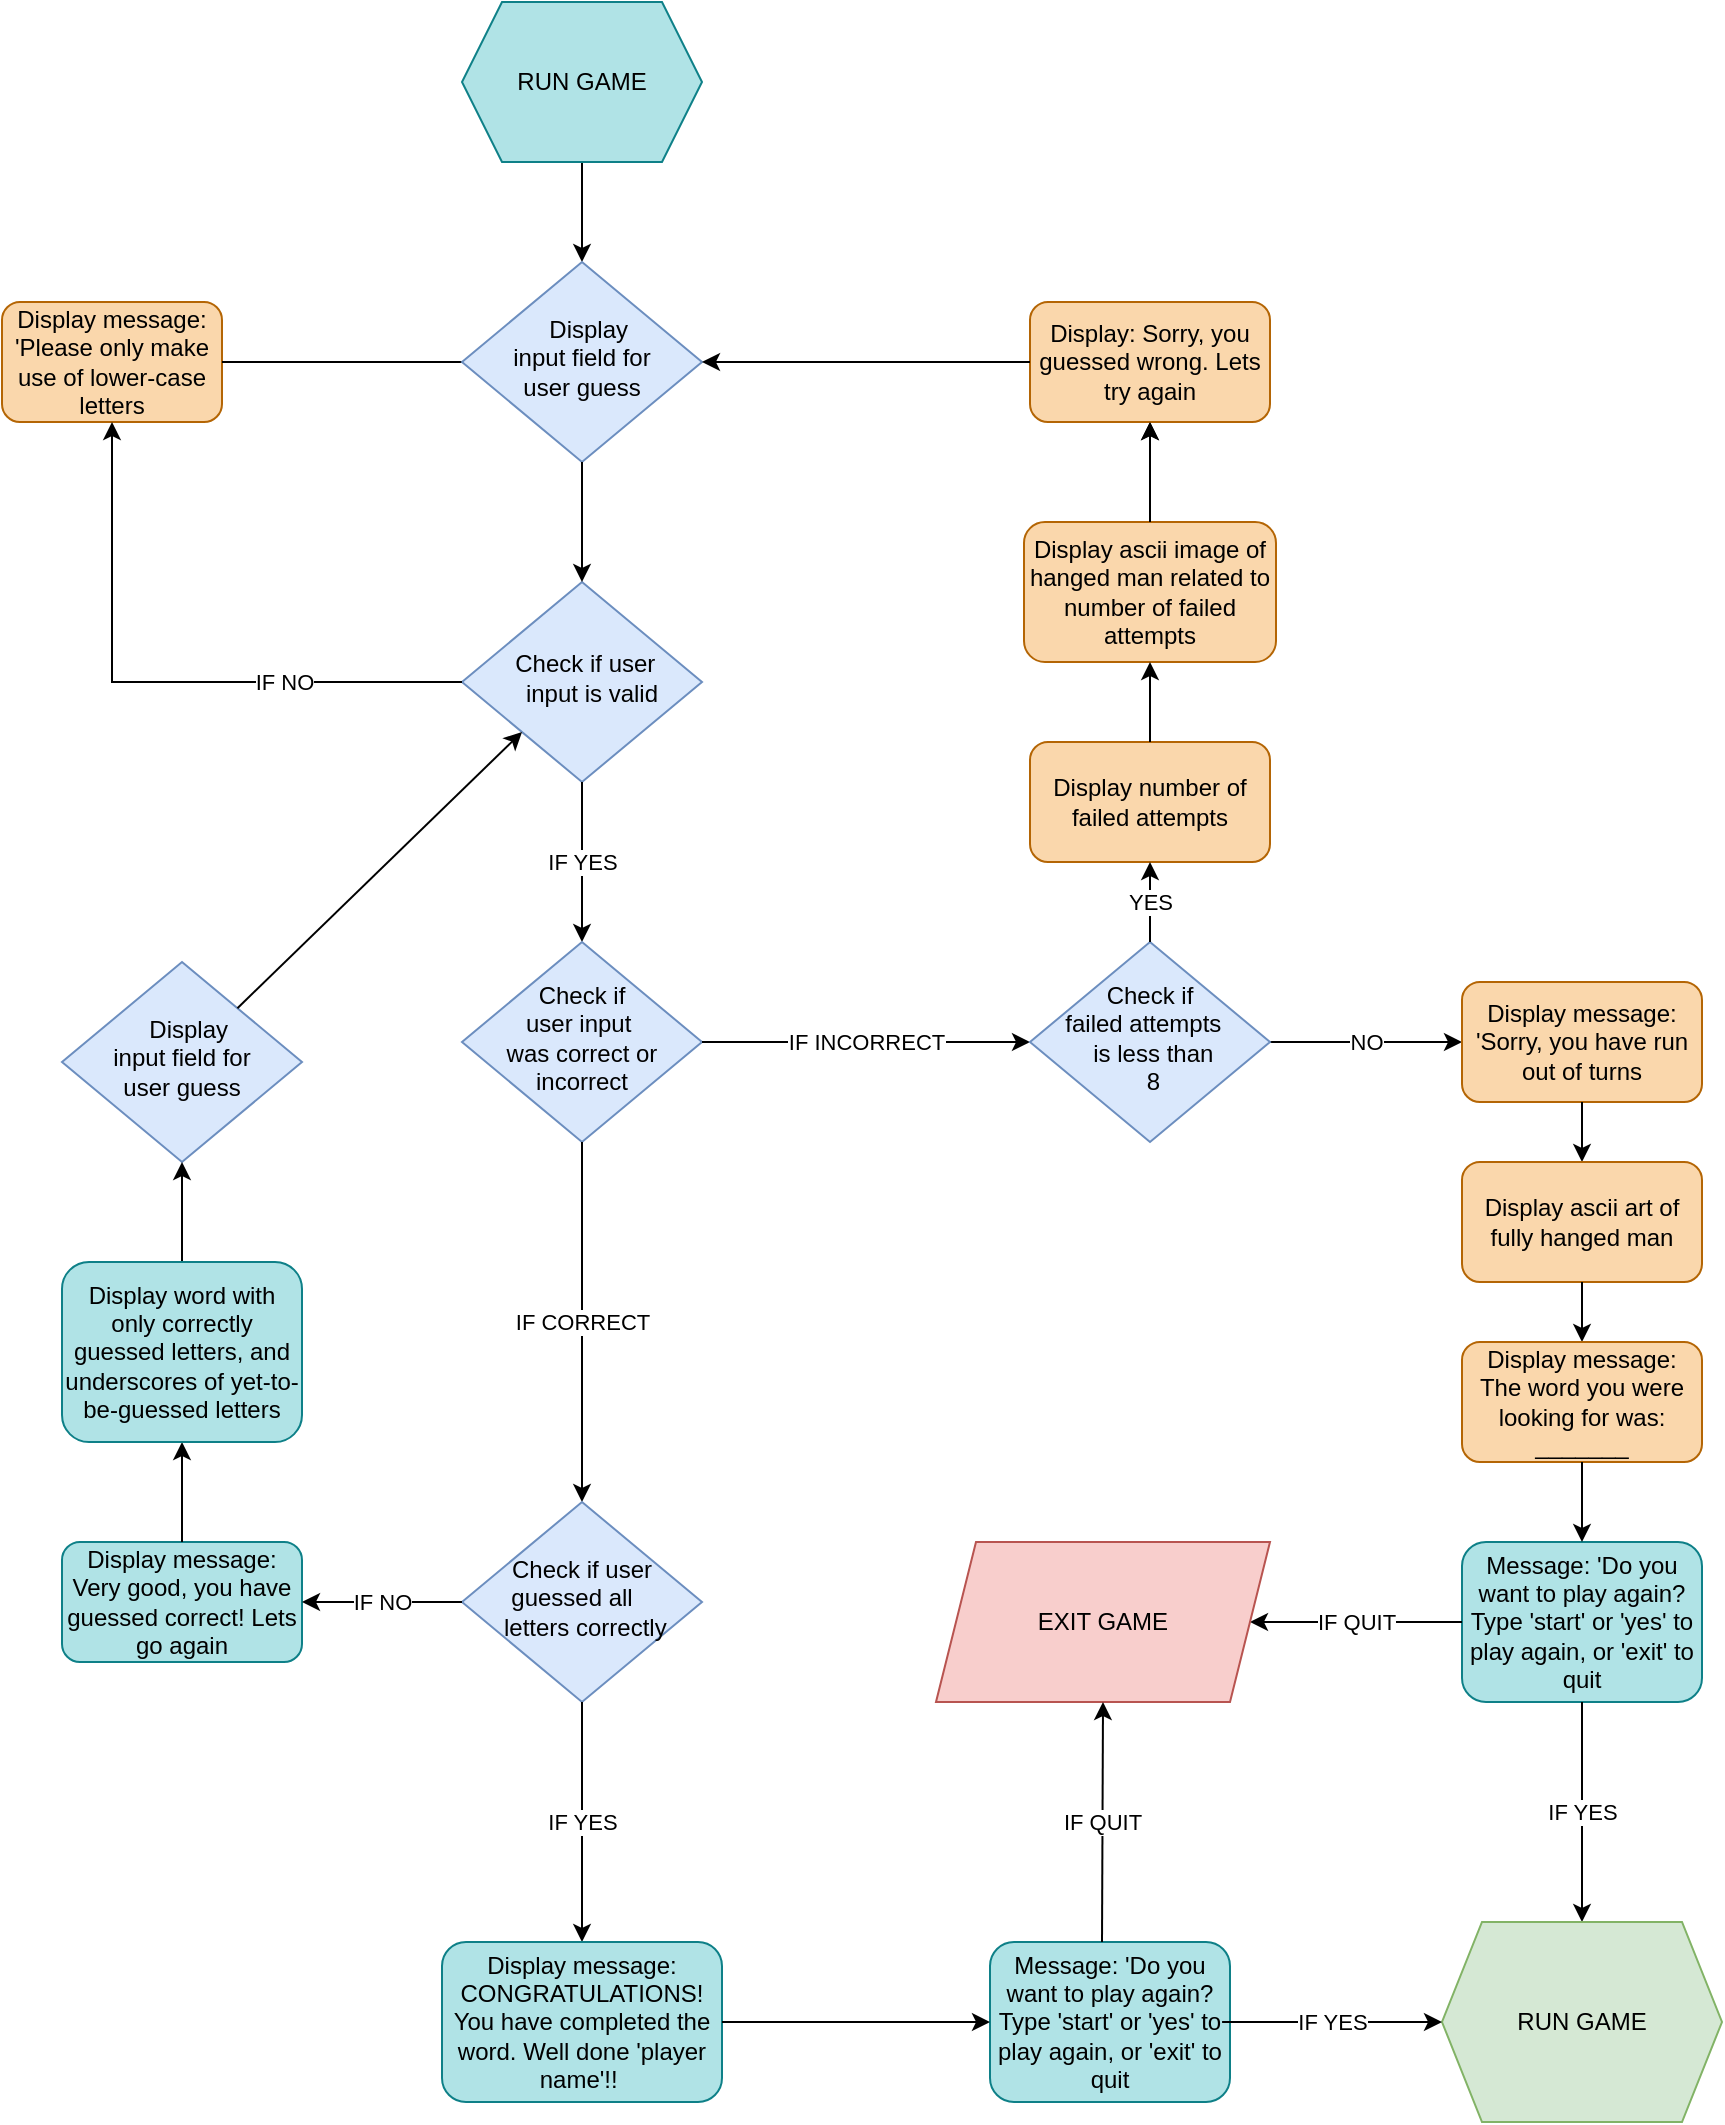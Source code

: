 <mxfile version="21.3.4" type="github">
  <diagram id="C5RBs43oDa-KdzZeNtuy" name="Page-1">
    <mxGraphModel dx="1877" dy="573" grid="1" gridSize="10" guides="1" tooltips="1" connect="1" arrows="1" fold="1" page="1" pageScale="1" pageWidth="827" pageHeight="1169" math="0" shadow="0">
      <root>
        <mxCell id="WIyWlLk6GJQsqaUBKTNV-0" />
        <mxCell id="WIyWlLk6GJQsqaUBKTNV-1" parent="WIyWlLk6GJQsqaUBKTNV-0" />
        <mxCell id="WIyWlLk6GJQsqaUBKTNV-6" value="&amp;nbsp; &amp;nbsp; &amp;nbsp; Check if user&amp;nbsp; &amp;nbsp; &amp;nbsp; &amp;nbsp; &amp;nbsp;input is valid" style="rhombus;whiteSpace=wrap;html=1;shadow=0;fontFamily=Helvetica;fontSize=12;align=center;strokeWidth=1;spacing=6;spacingTop=-4;fillColor=#dae8fc;strokeColor=#6c8ebf;" parent="WIyWlLk6GJQsqaUBKTNV-1" vertex="1">
          <mxGeometry x="150" y="320" width="120" height="100" as="geometry" />
        </mxCell>
        <mxCell id="WIyWlLk6GJQsqaUBKTNV-7" value="Display message: &#39;Please only make use of lower-case letters" style="rounded=1;whiteSpace=wrap;html=1;fontSize=12;glass=0;strokeWidth=1;shadow=0;fillColor=#fad7ac;strokeColor=#b46504;" parent="WIyWlLk6GJQsqaUBKTNV-1" vertex="1">
          <mxGeometry x="-80" y="180" width="110" height="60" as="geometry" />
        </mxCell>
        <mxCell id="WIyWlLk6GJQsqaUBKTNV-11" value="Display message: Very good, you have guessed correct! Lets go again" style="rounded=1;whiteSpace=wrap;html=1;fontSize=12;glass=0;strokeWidth=1;shadow=0;fillColor=#b0e3e6;strokeColor=#0e8088;" parent="WIyWlLk6GJQsqaUBKTNV-1" vertex="1">
          <mxGeometry x="-50" y="800" width="120" height="60" as="geometry" />
        </mxCell>
        <mxCell id="6GsLgLgbVQjyCntK9gup-1" value="" style="edgeStyle=orthogonalEdgeStyle;rounded=0;orthogonalLoop=1;jettySize=auto;html=1;" edge="1" parent="WIyWlLk6GJQsqaUBKTNV-1" source="6GsLgLgbVQjyCntK9gup-0">
          <mxGeometry relative="1" as="geometry">
            <mxPoint x="210" y="160" as="targetPoint" />
          </mxGeometry>
        </mxCell>
        <mxCell id="6GsLgLgbVQjyCntK9gup-0" value="RUN GAME" style="shape=hexagon;perimeter=hexagonPerimeter2;whiteSpace=wrap;html=1;fixedSize=1;fillColor=#b0e3e6;strokeColor=#0e8088;" vertex="1" parent="WIyWlLk6GJQsqaUBKTNV-1">
          <mxGeometry x="150" y="30" width="120" height="80" as="geometry" />
        </mxCell>
        <mxCell id="6GsLgLgbVQjyCntK9gup-28" value="" style="edgeStyle=orthogonalEdgeStyle;rounded=0;orthogonalLoop=1;jettySize=auto;html=1;" edge="1" parent="WIyWlLk6GJQsqaUBKTNV-1" source="6GsLgLgbVQjyCntK9gup-4" target="6GsLgLgbVQjyCntK9gup-5">
          <mxGeometry relative="1" as="geometry" />
        </mxCell>
        <mxCell id="6GsLgLgbVQjyCntK9gup-4" value="Display ascii image of hanged man related to number of failed attempts" style="rounded=1;whiteSpace=wrap;html=1;fillColor=#fad7ac;strokeColor=#b46504;" vertex="1" parent="WIyWlLk6GJQsqaUBKTNV-1">
          <mxGeometry x="431" y="290" width="126" height="70" as="geometry" />
        </mxCell>
        <mxCell id="6GsLgLgbVQjyCntK9gup-5" value="Display: Sorry, you guessed wrong. Lets try again" style="rounded=1;whiteSpace=wrap;html=1;fillColor=#fad7ac;strokeColor=#b46504;" vertex="1" parent="WIyWlLk6GJQsqaUBKTNV-1">
          <mxGeometry x="434" y="180" width="120" height="60" as="geometry" />
        </mxCell>
        <mxCell id="6GsLgLgbVQjyCntK9gup-6" value="" style="endArrow=classic;html=1;rounded=0;entryX=0.5;entryY=1;entryDx=0;entryDy=0;exitX=0.5;exitY=0;exitDx=0;exitDy=0;" edge="1" parent="WIyWlLk6GJQsqaUBKTNV-1" source="6GsLgLgbVQjyCntK9gup-4" target="6GsLgLgbVQjyCntK9gup-5">
          <mxGeometry width="50" height="50" relative="1" as="geometry">
            <mxPoint x="620" y="160" as="sourcePoint" />
            <mxPoint x="660" y="120" as="targetPoint" />
          </mxGeometry>
        </mxCell>
        <mxCell id="6GsLgLgbVQjyCntK9gup-7" value="" style="endArrow=classic;html=1;rounded=0;entryX=1;entryY=0.5;entryDx=0;entryDy=0;exitX=1;exitY=0.5;exitDx=0;exitDy=0;" edge="1" parent="WIyWlLk6GJQsqaUBKTNV-1" source="WIyWlLk6GJQsqaUBKTNV-7" target="6GsLgLgbVQjyCntK9gup-11">
          <mxGeometry width="50" height="50" relative="1" as="geometry">
            <mxPoint x="40" y="210" as="sourcePoint" />
            <mxPoint x="270" y="180" as="targetPoint" />
          </mxGeometry>
        </mxCell>
        <mxCell id="6GsLgLgbVQjyCntK9gup-11" value="&amp;nbsp; &amp;nbsp; &amp;nbsp; &amp;nbsp; &amp;nbsp; &amp;nbsp;Display&amp;nbsp; &amp;nbsp; &amp;nbsp; &amp;nbsp; &amp;nbsp; &amp;nbsp; &amp;nbsp;input field for&amp;nbsp; &amp;nbsp; user guess" style="rhombus;whiteSpace=wrap;html=1;shadow=0;fontFamily=Helvetica;fontSize=12;align=center;strokeWidth=1;spacing=6;spacingTop=-4;fillColor=#dae8fc;strokeColor=#6c8ebf;" vertex="1" parent="WIyWlLk6GJQsqaUBKTNV-1">
          <mxGeometry x="150" y="160" width="120" height="100" as="geometry" />
        </mxCell>
        <mxCell id="6GsLgLgbVQjyCntK9gup-12" value="" style="endArrow=classic;html=1;rounded=0;entryX=0.5;entryY=0;entryDx=0;entryDy=0;" edge="1" parent="WIyWlLk6GJQsqaUBKTNV-1" target="WIyWlLk6GJQsqaUBKTNV-6">
          <mxGeometry width="50" height="50" relative="1" as="geometry">
            <mxPoint x="210" y="260" as="sourcePoint" />
            <mxPoint x="260" y="210" as="targetPoint" />
          </mxGeometry>
        </mxCell>
        <mxCell id="6GsLgLgbVQjyCntK9gup-16" value="" style="endArrow=classic;html=1;rounded=0;entryX=0.5;entryY=1;entryDx=0;entryDy=0;exitX=0;exitY=0.5;exitDx=0;exitDy=0;" edge="1" parent="WIyWlLk6GJQsqaUBKTNV-1" source="WIyWlLk6GJQsqaUBKTNV-6" target="WIyWlLk6GJQsqaUBKTNV-7">
          <mxGeometry relative="1" as="geometry">
            <mxPoint x="270" y="369.5" as="sourcePoint" />
            <mxPoint x="370" y="369.5" as="targetPoint" />
            <Array as="points">
              <mxPoint x="-25" y="370" />
            </Array>
          </mxGeometry>
        </mxCell>
        <mxCell id="6GsLgLgbVQjyCntK9gup-17" value="IF NO" style="edgeLabel;resizable=0;html=1;align=center;verticalAlign=middle;" connectable="0" vertex="1" parent="6GsLgLgbVQjyCntK9gup-16">
          <mxGeometry relative="1" as="geometry">
            <mxPoint x="63" as="offset" />
          </mxGeometry>
        </mxCell>
        <mxCell id="6GsLgLgbVQjyCntK9gup-18" value="" style="endArrow=classic;html=1;rounded=0;exitX=0.5;exitY=1;exitDx=0;exitDy=0;" edge="1" parent="WIyWlLk6GJQsqaUBKTNV-1" source="WIyWlLk6GJQsqaUBKTNV-6">
          <mxGeometry relative="1" as="geometry">
            <mxPoint x="190" y="460" as="sourcePoint" />
            <mxPoint x="210" y="500" as="targetPoint" />
          </mxGeometry>
        </mxCell>
        <mxCell id="6GsLgLgbVQjyCntK9gup-19" value="IF YES" style="edgeLabel;resizable=0;html=1;align=center;verticalAlign=middle;" connectable="0" vertex="1" parent="6GsLgLgbVQjyCntK9gup-18">
          <mxGeometry relative="1" as="geometry" />
        </mxCell>
        <mxCell id="6GsLgLgbVQjyCntK9gup-20" value="&amp;nbsp; &amp;nbsp; &amp;nbsp; &amp;nbsp; &amp;nbsp;Check if&amp;nbsp; &amp;nbsp; &amp;nbsp; &amp;nbsp; &amp;nbsp; &amp;nbsp; &amp;nbsp; &amp;nbsp; &amp;nbsp; user input&amp;nbsp; &amp;nbsp; &amp;nbsp; &amp;nbsp; &amp;nbsp; &amp;nbsp; &amp;nbsp; &amp;nbsp;was correct or&amp;nbsp; &amp;nbsp; &amp;nbsp; incorrect" style="rhombus;whiteSpace=wrap;html=1;shadow=0;fontFamily=Helvetica;fontSize=12;align=center;strokeWidth=1;spacing=6;spacingTop=-4;fillColor=#dae8fc;strokeColor=#6c8ebf;" vertex="1" parent="WIyWlLk6GJQsqaUBKTNV-1">
          <mxGeometry x="150" y="500" width="120" height="100" as="geometry" />
        </mxCell>
        <mxCell id="6GsLgLgbVQjyCntK9gup-21" value="" style="endArrow=classic;html=1;rounded=0;entryX=0;entryY=0.5;entryDx=0;entryDy=0;" edge="1" parent="WIyWlLk6GJQsqaUBKTNV-1" target="6GsLgLgbVQjyCntK9gup-44">
          <mxGeometry relative="1" as="geometry">
            <mxPoint x="270" y="550" as="sourcePoint" />
            <mxPoint x="430" y="550" as="targetPoint" />
          </mxGeometry>
        </mxCell>
        <mxCell id="6GsLgLgbVQjyCntK9gup-22" value="IF INCORRECT" style="edgeLabel;resizable=0;html=1;align=center;verticalAlign=middle;" connectable="0" vertex="1" parent="6GsLgLgbVQjyCntK9gup-21">
          <mxGeometry relative="1" as="geometry" />
        </mxCell>
        <mxCell id="6GsLgLgbVQjyCntK9gup-24" value="" style="endArrow=classic;html=1;rounded=0;entryX=1;entryY=0.5;entryDx=0;entryDy=0;exitX=0;exitY=0.5;exitDx=0;exitDy=0;" edge="1" parent="WIyWlLk6GJQsqaUBKTNV-1" source="6GsLgLgbVQjyCntK9gup-5" target="6GsLgLgbVQjyCntK9gup-11">
          <mxGeometry width="50" height="50" relative="1" as="geometry">
            <mxPoint x="370" y="240" as="sourcePoint" />
            <mxPoint x="420" y="190" as="targetPoint" />
          </mxGeometry>
        </mxCell>
        <mxCell id="6GsLgLgbVQjyCntK9gup-25" value="Display number of failed attempts" style="rounded=1;whiteSpace=wrap;html=1;fillColor=#fad7ac;strokeColor=#b46504;" vertex="1" parent="WIyWlLk6GJQsqaUBKTNV-1">
          <mxGeometry x="434" y="400" width="120" height="60" as="geometry" />
        </mxCell>
        <mxCell id="6GsLgLgbVQjyCntK9gup-29" value="" style="endArrow=classic;html=1;rounded=0;entryX=0.5;entryY=1;entryDx=0;entryDy=0;exitX=0.5;exitY=0;exitDx=0;exitDy=0;" edge="1" parent="WIyWlLk6GJQsqaUBKTNV-1" source="6GsLgLgbVQjyCntK9gup-25" target="6GsLgLgbVQjyCntK9gup-4">
          <mxGeometry width="50" height="50" relative="1" as="geometry">
            <mxPoint x="490" y="400" as="sourcePoint" />
            <mxPoint x="540" y="350" as="targetPoint" />
          </mxGeometry>
        </mxCell>
        <mxCell id="6GsLgLgbVQjyCntK9gup-30" value="" style="endArrow=classic;html=1;rounded=0;entryX=0;entryY=0.5;entryDx=0;entryDy=0;" edge="1" parent="WIyWlLk6GJQsqaUBKTNV-1" target="6GsLgLgbVQjyCntK9gup-32">
          <mxGeometry relative="1" as="geometry">
            <mxPoint x="554" y="550" as="sourcePoint" />
            <mxPoint x="654" y="550" as="targetPoint" />
          </mxGeometry>
        </mxCell>
        <mxCell id="6GsLgLgbVQjyCntK9gup-31" value="NO" style="edgeLabel;resizable=0;html=1;align=center;verticalAlign=middle;" connectable="0" vertex="1" parent="6GsLgLgbVQjyCntK9gup-30">
          <mxGeometry relative="1" as="geometry" />
        </mxCell>
        <mxCell id="6GsLgLgbVQjyCntK9gup-32" value="Display message: &#39;Sorry, you have run out of turns" style="rounded=1;whiteSpace=wrap;html=1;fillColor=#fad7ac;strokeColor=#b46504;" vertex="1" parent="WIyWlLk6GJQsqaUBKTNV-1">
          <mxGeometry x="650" y="520" width="120" height="60" as="geometry" />
        </mxCell>
        <mxCell id="6GsLgLgbVQjyCntK9gup-33" value="" style="endArrow=classic;html=1;rounded=0;exitX=0.5;exitY=1;exitDx=0;exitDy=0;entryX=0.5;entryY=0;entryDx=0;entryDy=0;" edge="1" parent="WIyWlLk6GJQsqaUBKTNV-1" source="6GsLgLgbVQjyCntK9gup-32" target="6GsLgLgbVQjyCntK9gup-34">
          <mxGeometry width="50" height="50" relative="1" as="geometry">
            <mxPoint x="690" y="640" as="sourcePoint" />
            <mxPoint x="704" y="630" as="targetPoint" />
          </mxGeometry>
        </mxCell>
        <mxCell id="6GsLgLgbVQjyCntK9gup-34" value="Display ascii art of fully hanged man" style="rounded=1;whiteSpace=wrap;html=1;fillColor=#fad7ac;strokeColor=#b46504;" vertex="1" parent="WIyWlLk6GJQsqaUBKTNV-1">
          <mxGeometry x="650" y="610" width="120" height="60" as="geometry" />
        </mxCell>
        <mxCell id="6GsLgLgbVQjyCntK9gup-36" value="" style="endArrow=classic;html=1;rounded=0;exitX=0.5;exitY=1;exitDx=0;exitDy=0;" edge="1" parent="WIyWlLk6GJQsqaUBKTNV-1" source="6GsLgLgbVQjyCntK9gup-34">
          <mxGeometry width="50" height="50" relative="1" as="geometry">
            <mxPoint x="730" y="770" as="sourcePoint" />
            <mxPoint x="710" y="700" as="targetPoint" />
          </mxGeometry>
        </mxCell>
        <mxCell id="6GsLgLgbVQjyCntK9gup-37" value="Message: &#39;Do you want to play again?&lt;br&gt;Type &#39;start&#39; or &#39;yes&#39; to play again, or &#39;exit&#39; to quit" style="rounded=1;whiteSpace=wrap;html=1;fillColor=#b0e3e6;strokeColor=#0e8088;" vertex="1" parent="WIyWlLk6GJQsqaUBKTNV-1">
          <mxGeometry x="650" y="800" width="120" height="80" as="geometry" />
        </mxCell>
        <mxCell id="6GsLgLgbVQjyCntK9gup-38" value="" style="endArrow=classic;html=1;rounded=0;entryX=0.5;entryY=0;entryDx=0;entryDy=0;" edge="1" parent="WIyWlLk6GJQsqaUBKTNV-1" target="6GsLgLgbVQjyCntK9gup-40">
          <mxGeometry relative="1" as="geometry">
            <mxPoint x="710" y="880" as="sourcePoint" />
            <mxPoint x="709.5" y="880" as="targetPoint" />
          </mxGeometry>
        </mxCell>
        <mxCell id="6GsLgLgbVQjyCntK9gup-39" value="IF YES" style="edgeLabel;resizable=0;html=1;align=center;verticalAlign=middle;" connectable="0" vertex="1" parent="6GsLgLgbVQjyCntK9gup-38">
          <mxGeometry relative="1" as="geometry" />
        </mxCell>
        <mxCell id="6GsLgLgbVQjyCntK9gup-40" value="RUN GAME" style="shape=hexagon;perimeter=hexagonPerimeter2;whiteSpace=wrap;html=1;fixedSize=1;fillColor=#d5e8d4;strokeColor=#82b366;" vertex="1" parent="WIyWlLk6GJQsqaUBKTNV-1">
          <mxGeometry x="640" y="990" width="140" height="100" as="geometry" />
        </mxCell>
        <mxCell id="6GsLgLgbVQjyCntK9gup-41" value="" style="endArrow=classic;html=1;rounded=0;exitX=0;exitY=0.5;exitDx=0;exitDy=0;entryX=1;entryY=0.5;entryDx=0;entryDy=0;" edge="1" parent="WIyWlLk6GJQsqaUBKTNV-1" source="6GsLgLgbVQjyCntK9gup-37" target="6GsLgLgbVQjyCntK9gup-43">
          <mxGeometry relative="1" as="geometry">
            <mxPoint x="510" y="930" as="sourcePoint" />
            <mxPoint x="550" y="780" as="targetPoint" />
          </mxGeometry>
        </mxCell>
        <mxCell id="6GsLgLgbVQjyCntK9gup-42" value="IF QUIT" style="edgeLabel;resizable=0;html=1;align=center;verticalAlign=middle;" connectable="0" vertex="1" parent="6GsLgLgbVQjyCntK9gup-41">
          <mxGeometry relative="1" as="geometry" />
        </mxCell>
        <mxCell id="6GsLgLgbVQjyCntK9gup-43" value="EXIT GAME" style="shape=parallelogram;perimeter=parallelogramPerimeter;whiteSpace=wrap;html=1;fixedSize=1;fillColor=#f8cecc;strokeColor=#b85450;" vertex="1" parent="WIyWlLk6GJQsqaUBKTNV-1">
          <mxGeometry x="387" y="800" width="167" height="80" as="geometry" />
        </mxCell>
        <mxCell id="6GsLgLgbVQjyCntK9gup-44" value="&amp;nbsp; &amp;nbsp; &amp;nbsp; &amp;nbsp; &amp;nbsp;Check if&amp;nbsp; &amp;nbsp; &amp;nbsp; &amp;nbsp; &amp;nbsp; &amp;nbsp; &amp;nbsp;failed attempts&amp;nbsp; &amp;nbsp; &amp;nbsp; &amp;nbsp; &amp;nbsp; &amp;nbsp; is less than&amp;nbsp; &amp;nbsp; &amp;nbsp; &amp;nbsp;8" style="rhombus;whiteSpace=wrap;html=1;shadow=0;fontFamily=Helvetica;fontSize=12;align=center;strokeWidth=1;spacing=6;spacingTop=-4;fillColor=#dae8fc;strokeColor=#6c8ebf;" vertex="1" parent="WIyWlLk6GJQsqaUBKTNV-1">
          <mxGeometry x="434" y="500" width="120" height="100" as="geometry" />
        </mxCell>
        <mxCell id="6GsLgLgbVQjyCntK9gup-47" value="" style="endArrow=classic;html=1;rounded=0;entryX=0.5;entryY=1;entryDx=0;entryDy=0;" edge="1" parent="WIyWlLk6GJQsqaUBKTNV-1" target="6GsLgLgbVQjyCntK9gup-25">
          <mxGeometry relative="1" as="geometry">
            <mxPoint x="494" y="500" as="sourcePoint" />
            <mxPoint x="590" y="500" as="targetPoint" />
          </mxGeometry>
        </mxCell>
        <mxCell id="6GsLgLgbVQjyCntK9gup-48" value="YES" style="edgeLabel;resizable=0;html=1;align=center;verticalAlign=middle;" connectable="0" vertex="1" parent="6GsLgLgbVQjyCntK9gup-47">
          <mxGeometry relative="1" as="geometry" />
        </mxCell>
        <mxCell id="6GsLgLgbVQjyCntK9gup-49" value="" style="endArrow=classic;html=1;rounded=0;entryX=0.5;entryY=0;entryDx=0;entryDy=0;" edge="1" parent="WIyWlLk6GJQsqaUBKTNV-1" source="6GsLgLgbVQjyCntK9gup-20" target="6GsLgLgbVQjyCntK9gup-57">
          <mxGeometry relative="1" as="geometry">
            <mxPoint x="210" y="600" as="sourcePoint" />
            <mxPoint x="210" y="650" as="targetPoint" />
          </mxGeometry>
        </mxCell>
        <mxCell id="6GsLgLgbVQjyCntK9gup-50" value="IF CORRECT" style="edgeLabel;resizable=0;html=1;align=center;verticalAlign=middle;" connectable="0" vertex="1" parent="6GsLgLgbVQjyCntK9gup-49">
          <mxGeometry relative="1" as="geometry" />
        </mxCell>
        <mxCell id="6GsLgLgbVQjyCntK9gup-52" value="Display message: The word you were looking for was: _______" style="rounded=1;whiteSpace=wrap;html=1;fillColor=#fad7ac;strokeColor=#b46504;" vertex="1" parent="WIyWlLk6GJQsqaUBKTNV-1">
          <mxGeometry x="650" y="700" width="120" height="60" as="geometry" />
        </mxCell>
        <mxCell id="6GsLgLgbVQjyCntK9gup-53" value="" style="endArrow=classic;html=1;rounded=0;entryX=0.5;entryY=0;entryDx=0;entryDy=0;" edge="1" parent="WIyWlLk6GJQsqaUBKTNV-1" target="6GsLgLgbVQjyCntK9gup-37">
          <mxGeometry width="50" height="50" relative="1" as="geometry">
            <mxPoint x="710" y="760" as="sourcePoint" />
            <mxPoint x="760" y="710" as="targetPoint" />
          </mxGeometry>
        </mxCell>
        <mxCell id="6GsLgLgbVQjyCntK9gup-54" value="" style="endArrow=classic;html=1;rounded=0;" edge="1" parent="WIyWlLk6GJQsqaUBKTNV-1" source="6GsLgLgbVQjyCntK9gup-51">
          <mxGeometry width="50" height="50" relative="1" as="geometry">
            <mxPoint x="210" y="840" as="sourcePoint" />
            <mxPoint x="10" y="690" as="targetPoint" />
          </mxGeometry>
        </mxCell>
        <mxCell id="6GsLgLgbVQjyCntK9gup-56" value="&amp;nbsp; &amp;nbsp; &amp;nbsp; &amp;nbsp; &amp;nbsp; &amp;nbsp;Display&amp;nbsp; &amp;nbsp; &amp;nbsp; &amp;nbsp; &amp;nbsp; &amp;nbsp; &amp;nbsp;input field for&amp;nbsp; &amp;nbsp; user guess" style="rhombus;whiteSpace=wrap;html=1;shadow=0;fontFamily=Helvetica;fontSize=12;align=center;strokeWidth=1;spacing=6;spacingTop=-4;fillColor=#dae8fc;strokeColor=#6c8ebf;" vertex="1" parent="WIyWlLk6GJQsqaUBKTNV-1">
          <mxGeometry x="-50" y="510" width="120" height="100" as="geometry" />
        </mxCell>
        <mxCell id="6GsLgLgbVQjyCntK9gup-57" value="Check if user guessed all&amp;nbsp; &amp;nbsp; &amp;nbsp;letters correctly" style="rhombus;whiteSpace=wrap;html=1;shadow=0;fontFamily=Helvetica;fontSize=12;align=center;strokeWidth=1;spacing=6;spacingTop=-4;fillColor=#dae8fc;strokeColor=#6c8ebf;" vertex="1" parent="WIyWlLk6GJQsqaUBKTNV-1">
          <mxGeometry x="150" y="780" width="120" height="100" as="geometry" />
        </mxCell>
        <mxCell id="6GsLgLgbVQjyCntK9gup-58" value="" style="endArrow=classic;html=1;rounded=0;entryX=0.5;entryY=1;entryDx=0;entryDy=0;exitX=0.5;exitY=0;exitDx=0;exitDy=0;" edge="1" parent="WIyWlLk6GJQsqaUBKTNV-1" source="6GsLgLgbVQjyCntK9gup-51" target="6GsLgLgbVQjyCntK9gup-56">
          <mxGeometry width="50" height="50" relative="1" as="geometry">
            <mxPoint x="10" y="600" as="sourcePoint" />
            <mxPoint x="60" y="550" as="targetPoint" />
          </mxGeometry>
        </mxCell>
        <mxCell id="6GsLgLgbVQjyCntK9gup-59" value="" style="endArrow=classic;html=1;rounded=0;entryX=0;entryY=1;entryDx=0;entryDy=0;" edge="1" parent="WIyWlLk6GJQsqaUBKTNV-1" source="6GsLgLgbVQjyCntK9gup-56" target="WIyWlLk6GJQsqaUBKTNV-6">
          <mxGeometry width="50" height="50" relative="1" as="geometry">
            <mxPoint x="40" y="490" as="sourcePoint" />
            <mxPoint x="90" y="440" as="targetPoint" />
          </mxGeometry>
        </mxCell>
        <mxCell id="6GsLgLgbVQjyCntK9gup-60" value="" style="endArrow=classic;html=1;rounded=0;" edge="1" parent="WIyWlLk6GJQsqaUBKTNV-1" source="WIyWlLk6GJQsqaUBKTNV-11" target="6GsLgLgbVQjyCntK9gup-51">
          <mxGeometry width="50" height="50" relative="1" as="geometry">
            <mxPoint x="10" y="800" as="sourcePoint" />
            <mxPoint x="10" y="690" as="targetPoint" />
          </mxGeometry>
        </mxCell>
        <mxCell id="6GsLgLgbVQjyCntK9gup-51" value="Display word with only correctly guessed letters, and underscores of yet-to-be-guessed letters" style="rounded=1;whiteSpace=wrap;html=1;fillColor=#b0e3e6;strokeColor=#0e8088;" vertex="1" parent="WIyWlLk6GJQsqaUBKTNV-1">
          <mxGeometry x="-50" y="660" width="120" height="90" as="geometry" />
        </mxCell>
        <mxCell id="6GsLgLgbVQjyCntK9gup-64" value="" style="endArrow=classic;html=1;rounded=0;exitX=0;exitY=0.5;exitDx=0;exitDy=0;entryX=1;entryY=0.5;entryDx=0;entryDy=0;" edge="1" parent="WIyWlLk6GJQsqaUBKTNV-1" source="6GsLgLgbVQjyCntK9gup-57" target="WIyWlLk6GJQsqaUBKTNV-11">
          <mxGeometry relative="1" as="geometry">
            <mxPoint x="90" y="760" as="sourcePoint" />
            <mxPoint x="190" y="760" as="targetPoint" />
          </mxGeometry>
        </mxCell>
        <mxCell id="6GsLgLgbVQjyCntK9gup-65" value="IF NO" style="edgeLabel;resizable=0;html=1;align=center;verticalAlign=middle;" connectable="0" vertex="1" parent="6GsLgLgbVQjyCntK9gup-64">
          <mxGeometry relative="1" as="geometry" />
        </mxCell>
        <mxCell id="6GsLgLgbVQjyCntK9gup-66" value="" style="endArrow=classic;html=1;rounded=0;entryX=0.5;entryY=0;entryDx=0;entryDy=0;" edge="1" parent="WIyWlLk6GJQsqaUBKTNV-1" target="6GsLgLgbVQjyCntK9gup-68">
          <mxGeometry relative="1" as="geometry">
            <mxPoint x="210" y="880" as="sourcePoint" />
            <mxPoint x="210" y="960" as="targetPoint" />
          </mxGeometry>
        </mxCell>
        <mxCell id="6GsLgLgbVQjyCntK9gup-67" value="IF YES" style="edgeLabel;resizable=0;html=1;align=center;verticalAlign=middle;" connectable="0" vertex="1" parent="6GsLgLgbVQjyCntK9gup-66">
          <mxGeometry relative="1" as="geometry" />
        </mxCell>
        <mxCell id="6GsLgLgbVQjyCntK9gup-68" value="Display message: CONGRATULATIONS! You have completed the word. Well done &#39;player name&#39;!!&amp;nbsp;" style="rounded=1;whiteSpace=wrap;html=1;fontSize=12;glass=0;strokeWidth=1;shadow=0;fillColor=#b0e3e6;strokeColor=#0e8088;" vertex="1" parent="WIyWlLk6GJQsqaUBKTNV-1">
          <mxGeometry x="140" y="1000" width="140" height="80" as="geometry" />
        </mxCell>
        <mxCell id="6GsLgLgbVQjyCntK9gup-69" value="Message: &#39;Do you want to play again?&lt;br&gt;Type &#39;start&#39; or &#39;yes&#39; to play again, or &#39;exit&#39; to quit" style="rounded=1;whiteSpace=wrap;html=1;fillColor=#b0e3e6;strokeColor=#0e8088;" vertex="1" parent="WIyWlLk6GJQsqaUBKTNV-1">
          <mxGeometry x="414" y="1000" width="120" height="80" as="geometry" />
        </mxCell>
        <mxCell id="6GsLgLgbVQjyCntK9gup-70" value="" style="endArrow=classic;html=1;rounded=0;entryX=0;entryY=0.5;entryDx=0;entryDy=0;" edge="1" parent="WIyWlLk6GJQsqaUBKTNV-1" target="6GsLgLgbVQjyCntK9gup-69">
          <mxGeometry width="50" height="50" relative="1" as="geometry">
            <mxPoint x="280" y="1040" as="sourcePoint" />
            <mxPoint x="330" y="990" as="targetPoint" />
          </mxGeometry>
        </mxCell>
        <mxCell id="6GsLgLgbVQjyCntK9gup-71" value="" style="endArrow=classic;html=1;rounded=0;entryX=0;entryY=0.5;entryDx=0;entryDy=0;exitX=0.967;exitY=0.5;exitDx=0;exitDy=0;exitPerimeter=0;" edge="1" parent="WIyWlLk6GJQsqaUBKTNV-1" source="6GsLgLgbVQjyCntK9gup-69" target="6GsLgLgbVQjyCntK9gup-40">
          <mxGeometry relative="1" as="geometry">
            <mxPoint x="540" y="1040" as="sourcePoint" />
            <mxPoint x="630" y="1040" as="targetPoint" />
          </mxGeometry>
        </mxCell>
        <mxCell id="6GsLgLgbVQjyCntK9gup-72" value="IF YES" style="edgeLabel;resizable=0;html=1;align=center;verticalAlign=middle;" connectable="0" vertex="1" parent="6GsLgLgbVQjyCntK9gup-71">
          <mxGeometry relative="1" as="geometry" />
        </mxCell>
        <mxCell id="6GsLgLgbVQjyCntK9gup-73" value="" style="endArrow=classic;html=1;rounded=0;entryX=0.5;entryY=1;entryDx=0;entryDy=0;" edge="1" parent="WIyWlLk6GJQsqaUBKTNV-1" target="6GsLgLgbVQjyCntK9gup-43">
          <mxGeometry relative="1" as="geometry">
            <mxPoint x="470" y="1000" as="sourcePoint" />
            <mxPoint x="570" y="1000" as="targetPoint" />
          </mxGeometry>
        </mxCell>
        <mxCell id="6GsLgLgbVQjyCntK9gup-74" value="IF QUIT" style="edgeLabel;resizable=0;html=1;align=center;verticalAlign=middle;" connectable="0" vertex="1" parent="6GsLgLgbVQjyCntK9gup-73">
          <mxGeometry relative="1" as="geometry" />
        </mxCell>
      </root>
    </mxGraphModel>
  </diagram>
</mxfile>
